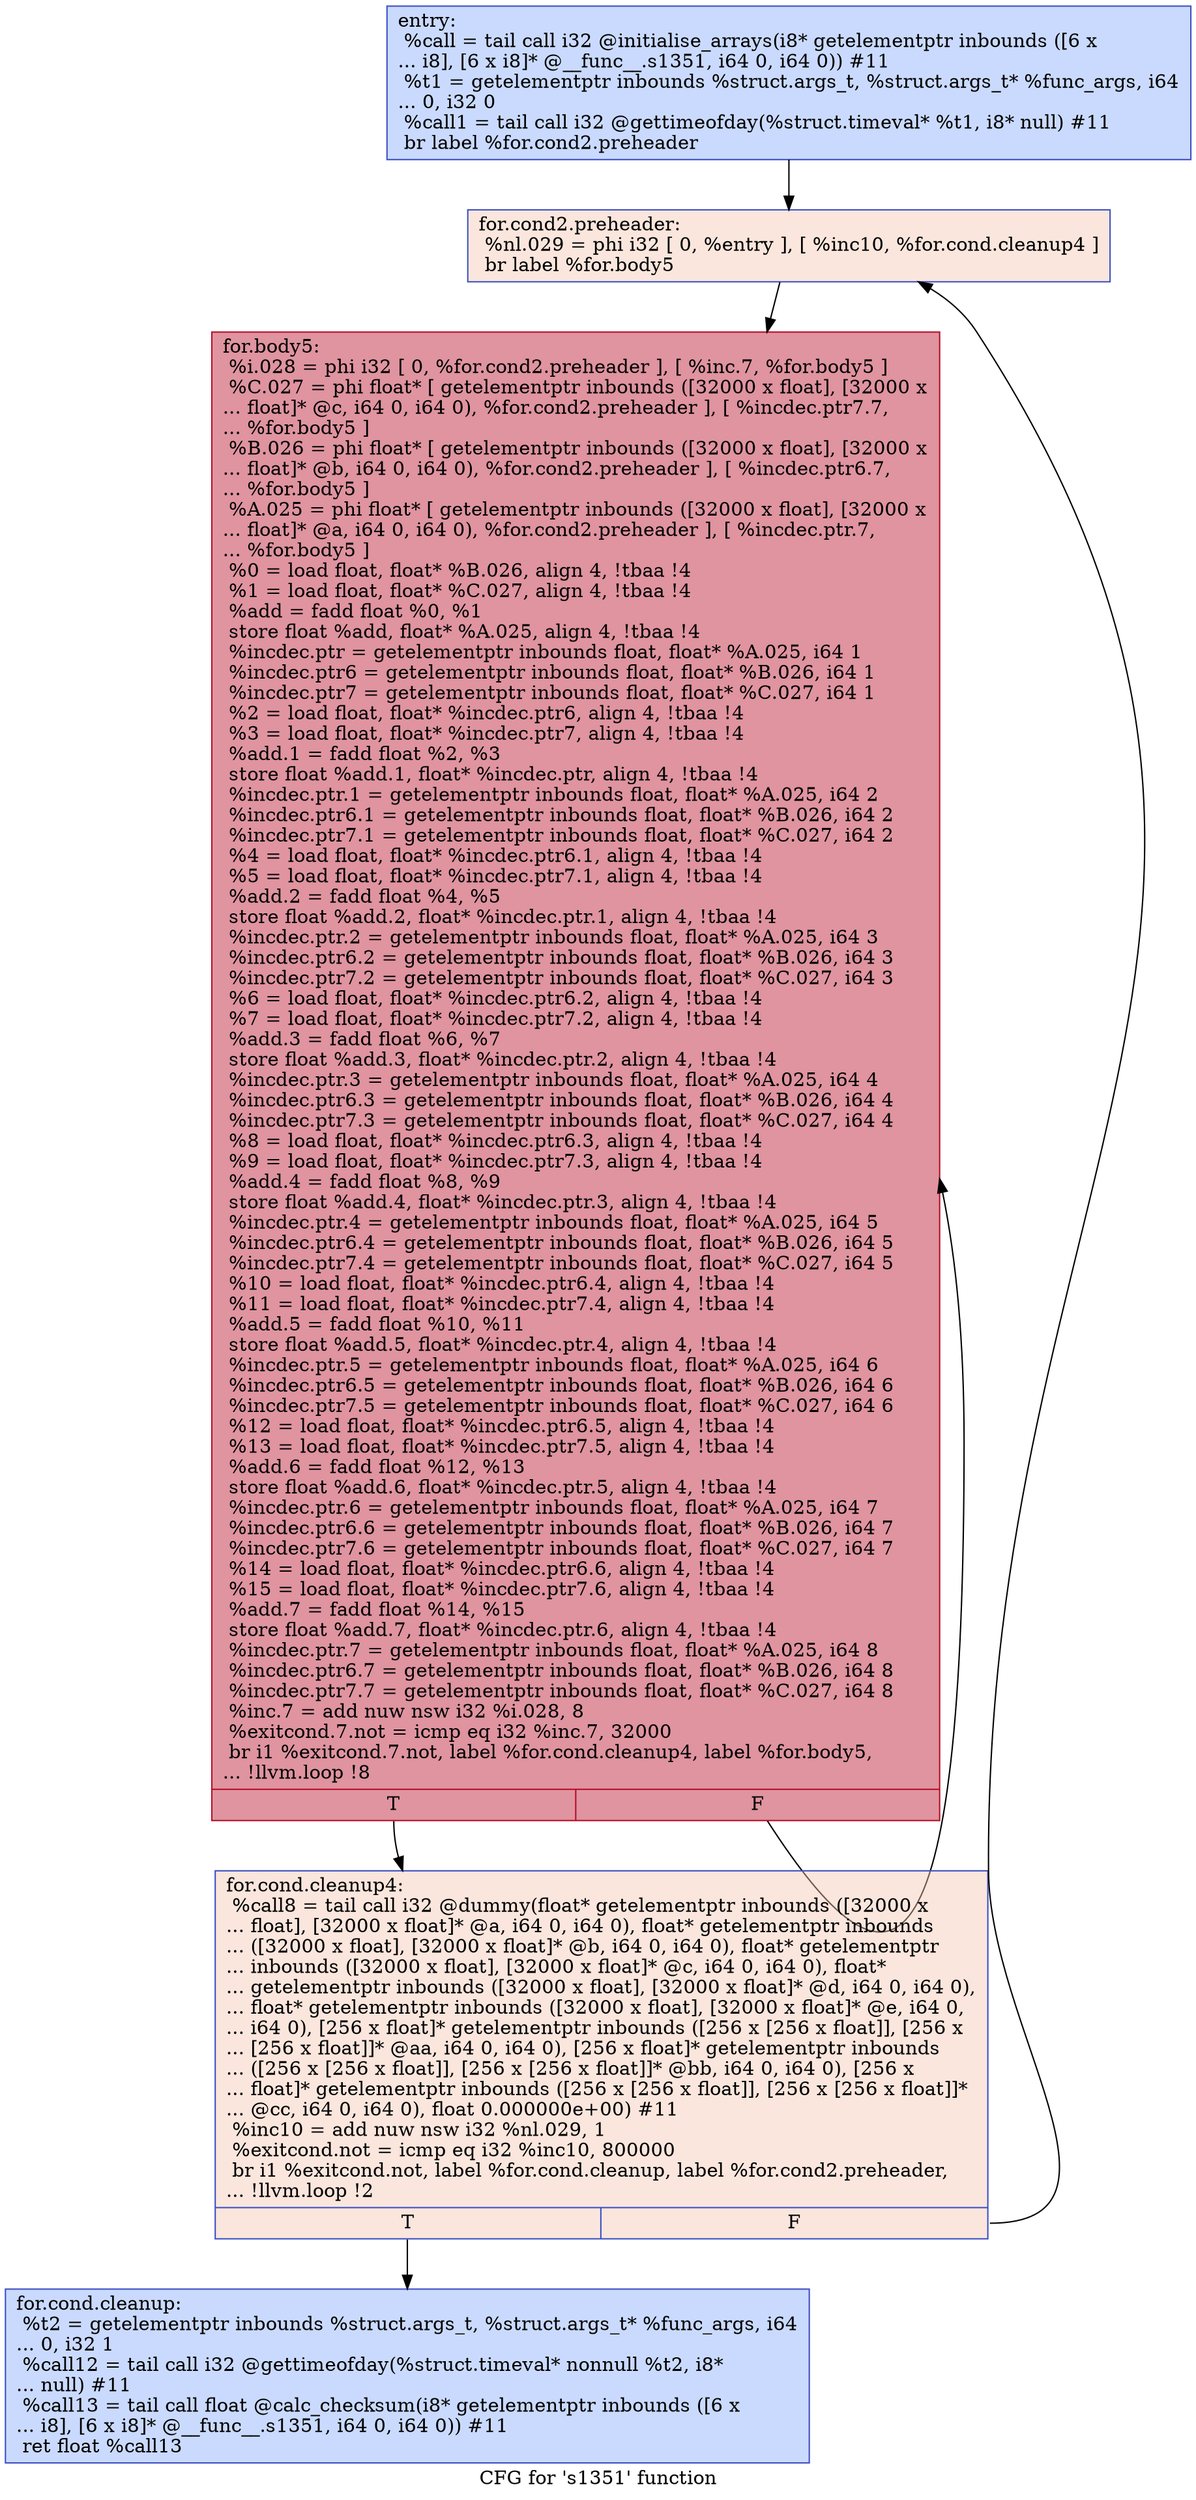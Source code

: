 digraph "CFG for 's1351' function" {
	label="CFG for 's1351' function";

	Node0x564c93c22140 [shape=record,color="#3d50c3ff", style=filled, fillcolor="#88abfd70",label="{entry:\l  %call = tail call i32 @initialise_arrays(i8* getelementptr inbounds ([6 x\l... i8], [6 x i8]* @__func__.s1351, i64 0, i64 0)) #11\l  %t1 = getelementptr inbounds %struct.args_t, %struct.args_t* %func_args, i64\l... 0, i32 0\l  %call1 = tail call i32 @gettimeofday(%struct.timeval* %t1, i8* null) #11\l  br label %for.cond2.preheader\l}"];
	Node0x564c93c22140 -> Node0x564c93c225e0;
	Node0x564c93c225e0 [shape=record,color="#3d50c3ff", style=filled, fillcolor="#f3c7b170",label="{for.cond2.preheader:                              \l  %nl.029 = phi i32 [ 0, %entry ], [ %inc10, %for.cond.cleanup4 ]\l  br label %for.body5\l}"];
	Node0x564c93c225e0 -> Node0x564c93c22810;
	Node0x564c93c22930 [shape=record,color="#3d50c3ff", style=filled, fillcolor="#88abfd70",label="{for.cond.cleanup:                                 \l  %t2 = getelementptr inbounds %struct.args_t, %struct.args_t* %func_args, i64\l... 0, i32 1\l  %call12 = tail call i32 @gettimeofday(%struct.timeval* nonnull %t2, i8*\l... null) #11\l  %call13 = tail call float @calc_checksum(i8* getelementptr inbounds ([6 x\l... i8], [6 x i8]* @__func__.s1351, i64 0, i64 0)) #11\l  ret float %call13\l}"];
	Node0x564c93c22700 [shape=record,color="#3d50c3ff", style=filled, fillcolor="#f3c7b170",label="{for.cond.cleanup4:                                \l  %call8 = tail call i32 @dummy(float* getelementptr inbounds ([32000 x\l... float], [32000 x float]* @a, i64 0, i64 0), float* getelementptr inbounds\l... ([32000 x float], [32000 x float]* @b, i64 0, i64 0), float* getelementptr\l... inbounds ([32000 x float], [32000 x float]* @c, i64 0, i64 0), float*\l... getelementptr inbounds ([32000 x float], [32000 x float]* @d, i64 0, i64 0),\l... float* getelementptr inbounds ([32000 x float], [32000 x float]* @e, i64 0,\l... i64 0), [256 x float]* getelementptr inbounds ([256 x [256 x float]], [256 x\l... [256 x float]]* @aa, i64 0, i64 0), [256 x float]* getelementptr inbounds\l... ([256 x [256 x float]], [256 x [256 x float]]* @bb, i64 0, i64 0), [256 x\l... float]* getelementptr inbounds ([256 x [256 x float]], [256 x [256 x float]]*\l... @cc, i64 0, i64 0), float 0.000000e+00) #11\l  %inc10 = add nuw nsw i32 %nl.029, 1\l  %exitcond.not = icmp eq i32 %inc10, 800000\l  br i1 %exitcond.not, label %for.cond.cleanup, label %for.cond2.preheader,\l... !llvm.loop !2\l|{<s0>T|<s1>F}}"];
	Node0x564c93c22700:s0 -> Node0x564c93c22930;
	Node0x564c93c22700:s1 -> Node0x564c93c225e0;
	Node0x564c93c22810 [shape=record,color="#b70d28ff", style=filled, fillcolor="#b70d2870",label="{for.body5:                                        \l  %i.028 = phi i32 [ 0, %for.cond2.preheader ], [ %inc.7, %for.body5 ]\l  %C.027 = phi float* [ getelementptr inbounds ([32000 x float], [32000 x\l... float]* @c, i64 0, i64 0), %for.cond2.preheader ], [ %incdec.ptr7.7,\l... %for.body5 ]\l  %B.026 = phi float* [ getelementptr inbounds ([32000 x float], [32000 x\l... float]* @b, i64 0, i64 0), %for.cond2.preheader ], [ %incdec.ptr6.7,\l... %for.body5 ]\l  %A.025 = phi float* [ getelementptr inbounds ([32000 x float], [32000 x\l... float]* @a, i64 0, i64 0), %for.cond2.preheader ], [ %incdec.ptr.7,\l... %for.body5 ]\l  %0 = load float, float* %B.026, align 4, !tbaa !4\l  %1 = load float, float* %C.027, align 4, !tbaa !4\l  %add = fadd float %0, %1\l  store float %add, float* %A.025, align 4, !tbaa !4\l  %incdec.ptr = getelementptr inbounds float, float* %A.025, i64 1\l  %incdec.ptr6 = getelementptr inbounds float, float* %B.026, i64 1\l  %incdec.ptr7 = getelementptr inbounds float, float* %C.027, i64 1\l  %2 = load float, float* %incdec.ptr6, align 4, !tbaa !4\l  %3 = load float, float* %incdec.ptr7, align 4, !tbaa !4\l  %add.1 = fadd float %2, %3\l  store float %add.1, float* %incdec.ptr, align 4, !tbaa !4\l  %incdec.ptr.1 = getelementptr inbounds float, float* %A.025, i64 2\l  %incdec.ptr6.1 = getelementptr inbounds float, float* %B.026, i64 2\l  %incdec.ptr7.1 = getelementptr inbounds float, float* %C.027, i64 2\l  %4 = load float, float* %incdec.ptr6.1, align 4, !tbaa !4\l  %5 = load float, float* %incdec.ptr7.1, align 4, !tbaa !4\l  %add.2 = fadd float %4, %5\l  store float %add.2, float* %incdec.ptr.1, align 4, !tbaa !4\l  %incdec.ptr.2 = getelementptr inbounds float, float* %A.025, i64 3\l  %incdec.ptr6.2 = getelementptr inbounds float, float* %B.026, i64 3\l  %incdec.ptr7.2 = getelementptr inbounds float, float* %C.027, i64 3\l  %6 = load float, float* %incdec.ptr6.2, align 4, !tbaa !4\l  %7 = load float, float* %incdec.ptr7.2, align 4, !tbaa !4\l  %add.3 = fadd float %6, %7\l  store float %add.3, float* %incdec.ptr.2, align 4, !tbaa !4\l  %incdec.ptr.3 = getelementptr inbounds float, float* %A.025, i64 4\l  %incdec.ptr6.3 = getelementptr inbounds float, float* %B.026, i64 4\l  %incdec.ptr7.3 = getelementptr inbounds float, float* %C.027, i64 4\l  %8 = load float, float* %incdec.ptr6.3, align 4, !tbaa !4\l  %9 = load float, float* %incdec.ptr7.3, align 4, !tbaa !4\l  %add.4 = fadd float %8, %9\l  store float %add.4, float* %incdec.ptr.3, align 4, !tbaa !4\l  %incdec.ptr.4 = getelementptr inbounds float, float* %A.025, i64 5\l  %incdec.ptr6.4 = getelementptr inbounds float, float* %B.026, i64 5\l  %incdec.ptr7.4 = getelementptr inbounds float, float* %C.027, i64 5\l  %10 = load float, float* %incdec.ptr6.4, align 4, !tbaa !4\l  %11 = load float, float* %incdec.ptr7.4, align 4, !tbaa !4\l  %add.5 = fadd float %10, %11\l  store float %add.5, float* %incdec.ptr.4, align 4, !tbaa !4\l  %incdec.ptr.5 = getelementptr inbounds float, float* %A.025, i64 6\l  %incdec.ptr6.5 = getelementptr inbounds float, float* %B.026, i64 6\l  %incdec.ptr7.5 = getelementptr inbounds float, float* %C.027, i64 6\l  %12 = load float, float* %incdec.ptr6.5, align 4, !tbaa !4\l  %13 = load float, float* %incdec.ptr7.5, align 4, !tbaa !4\l  %add.6 = fadd float %12, %13\l  store float %add.6, float* %incdec.ptr.5, align 4, !tbaa !4\l  %incdec.ptr.6 = getelementptr inbounds float, float* %A.025, i64 7\l  %incdec.ptr6.6 = getelementptr inbounds float, float* %B.026, i64 7\l  %incdec.ptr7.6 = getelementptr inbounds float, float* %C.027, i64 7\l  %14 = load float, float* %incdec.ptr6.6, align 4, !tbaa !4\l  %15 = load float, float* %incdec.ptr7.6, align 4, !tbaa !4\l  %add.7 = fadd float %14, %15\l  store float %add.7, float* %incdec.ptr.6, align 4, !tbaa !4\l  %incdec.ptr.7 = getelementptr inbounds float, float* %A.025, i64 8\l  %incdec.ptr6.7 = getelementptr inbounds float, float* %B.026, i64 8\l  %incdec.ptr7.7 = getelementptr inbounds float, float* %C.027, i64 8\l  %inc.7 = add nuw nsw i32 %i.028, 8\l  %exitcond.7.not = icmp eq i32 %inc.7, 32000\l  br i1 %exitcond.7.not, label %for.cond.cleanup4, label %for.body5,\l... !llvm.loop !8\l|{<s0>T|<s1>F}}"];
	Node0x564c93c22810:s0 -> Node0x564c93c22700;
	Node0x564c93c22810:s1 -> Node0x564c93c22810;
}
